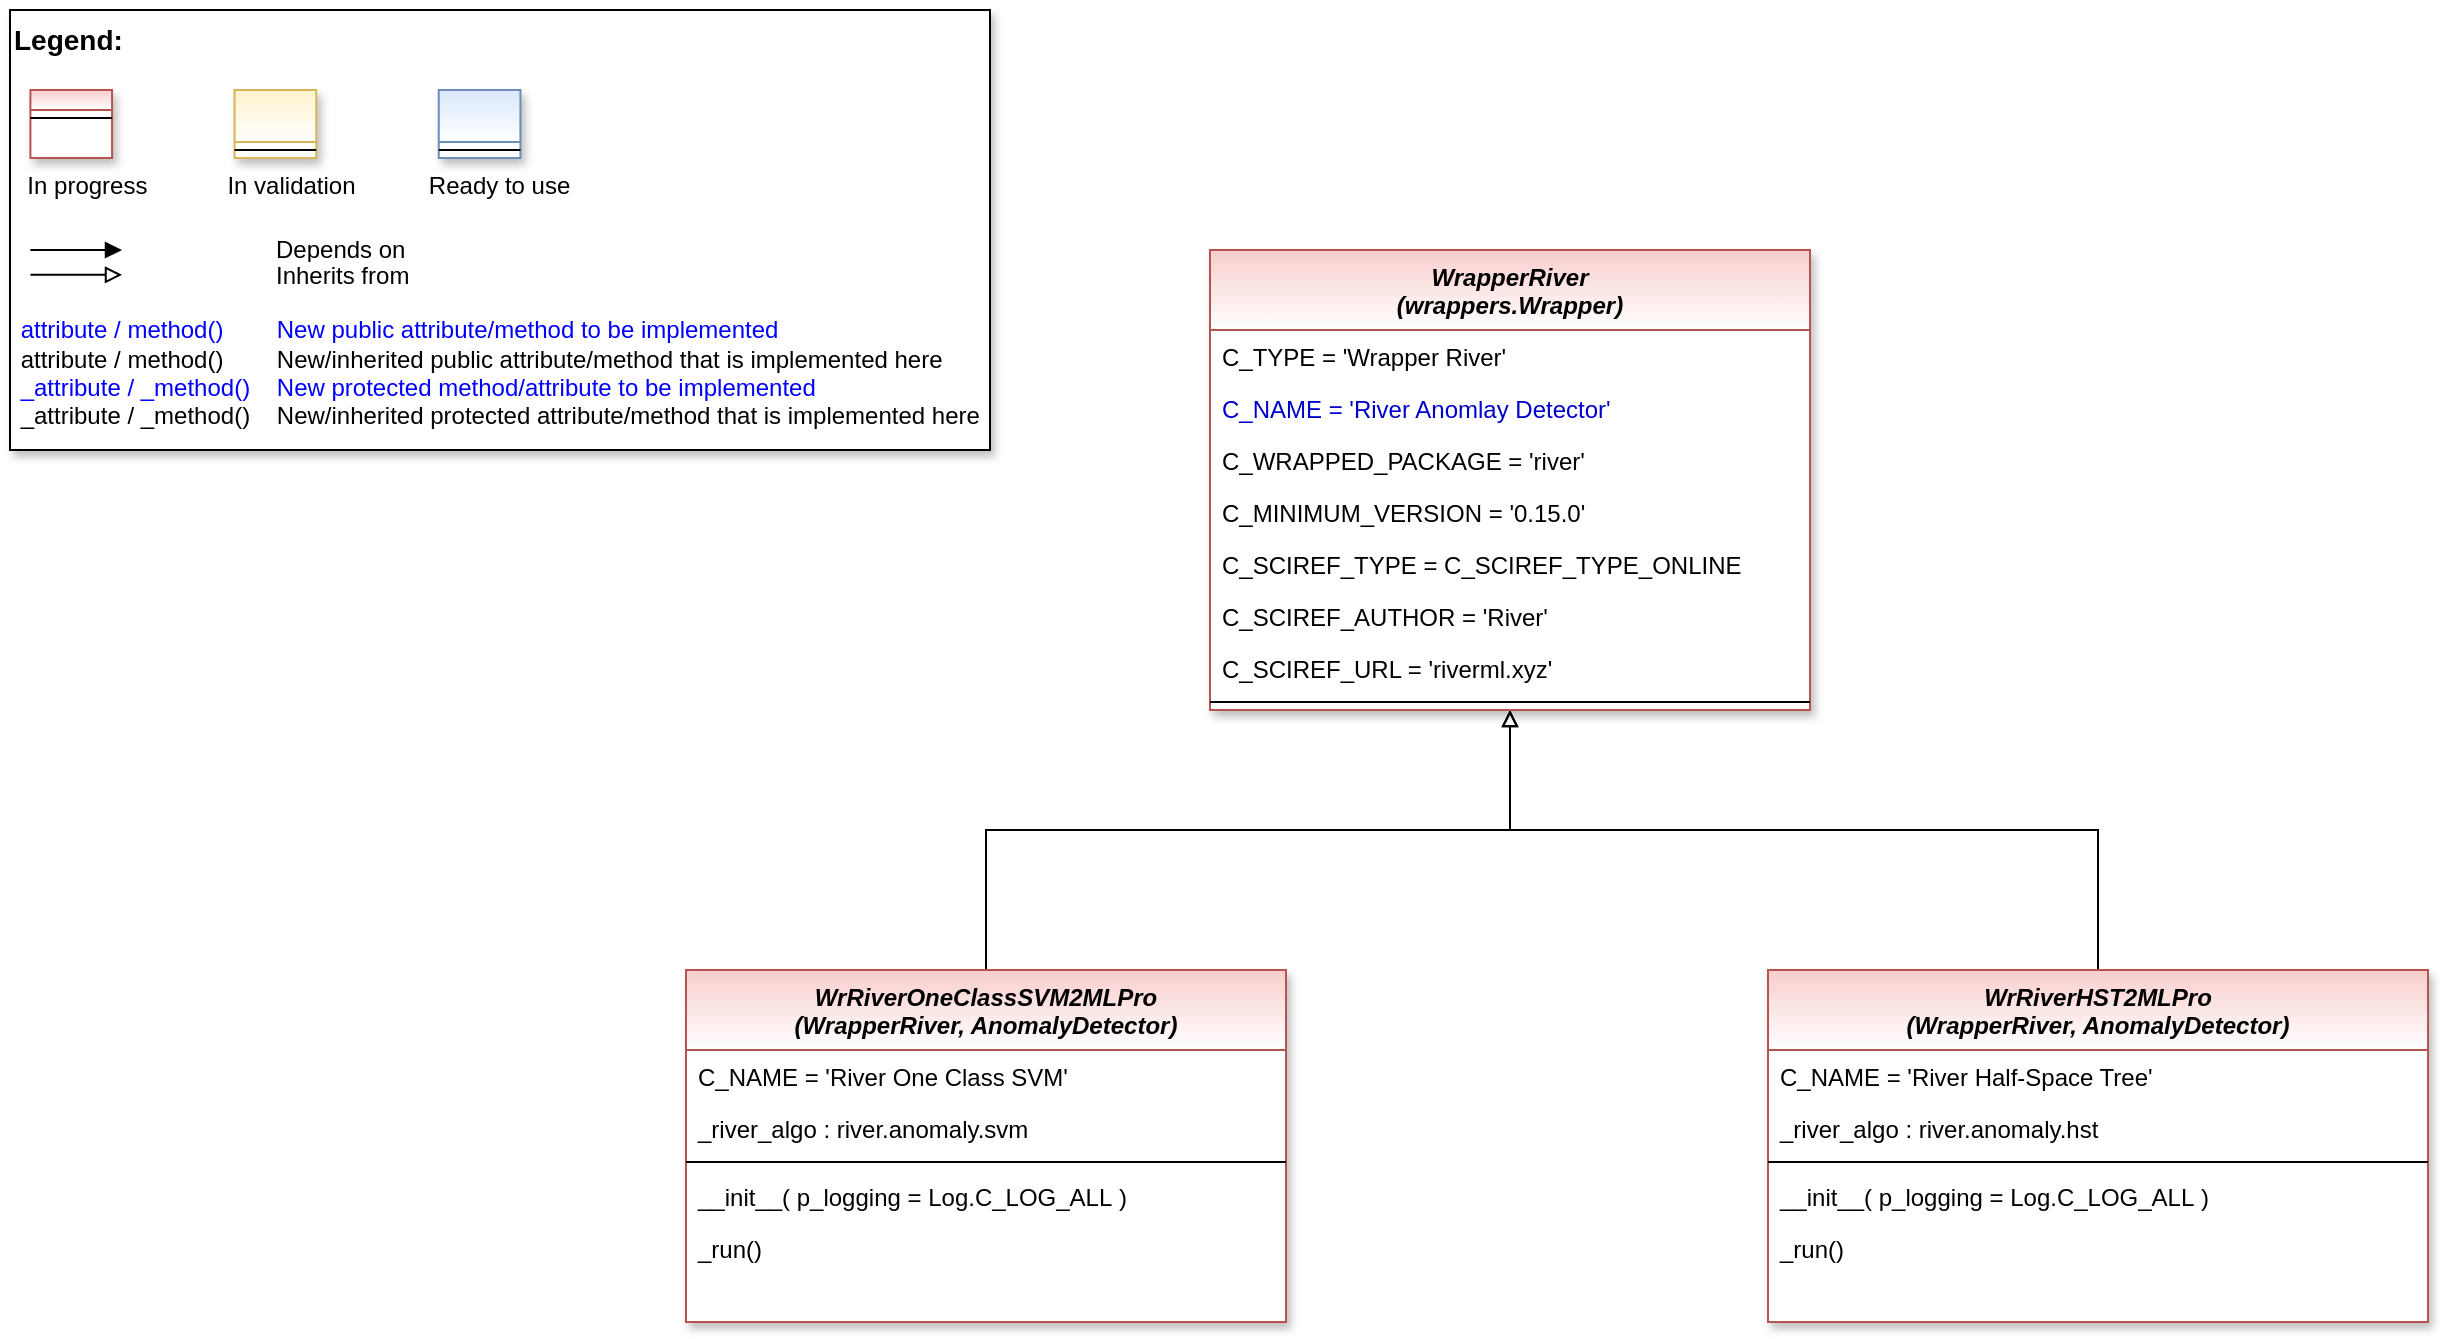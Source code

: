 <mxfile version="20.8.16" type="device"><diagram id="C5RBs43oDa-KdzZeNtuy" name="Page-1"><mxGraphModel dx="1594" dy="932" grid="1" gridSize="10" guides="1" tooltips="1" connect="1" arrows="1" fold="1" page="1" pageScale="1" pageWidth="2336" pageHeight="1654" math="0" shadow="0"><root><mxCell id="WIyWlLk6GJQsqaUBKTNV-0"/><mxCell id="WIyWlLk6GJQsqaUBKTNV-1" parent="WIyWlLk6GJQsqaUBKTNV-0"/><mxCell id="fcJVb3HREh7NScvAmxeq-0" value="" style="group" parent="WIyWlLk6GJQsqaUBKTNV-1" vertex="1" connectable="0"><mxGeometry x="40" y="40" width="490" height="220" as="geometry"/></mxCell><mxCell id="fcJVb3HREh7NScvAmxeq-1" value="&lt;font color=&quot;#000000&quot; size=&quot;1&quot;&gt;&lt;b style=&quot;font-size: 14px&quot;&gt;Legend:&lt;br&gt;&lt;/b&gt;&lt;/font&gt;&lt;br&gt;&lt;br&gt;&lt;br&gt;&lt;font color=&quot;#0000ff&quot; style=&quot;font-size: 6px&quot;&gt;&lt;br&gt;&lt;/font&gt;&lt;span style=&quot;color: rgb(0 , 0 , 0)&quot;&gt;&lt;font style=&quot;font-size: 4px&quot;&gt;&amp;nbsp; &amp;nbsp;&lt;/font&gt;&amp;nbsp;In progress&amp;nbsp; &amp;nbsp; &amp;nbsp; &amp;nbsp; &amp;nbsp; &amp;nbsp; In validation&amp;nbsp; &amp;nbsp; &amp;nbsp; &amp;nbsp; &amp;nbsp; &amp;nbsp;Ready to use&lt;/span&gt;&lt;font color=&quot;#000000&quot;&gt;&amp;nbsp;&lt;br&gt;&lt;/font&gt;&lt;font color=&quot;#0000ff&quot;&gt;&lt;br&gt;&lt;br&gt;&lt;br&gt;&lt;br&gt;&amp;nbsp;attribute / method()&amp;nbsp; &amp;nbsp; &amp;nbsp; &amp;nbsp; New public attribute/method to be implemented&lt;/font&gt;&lt;br&gt;&lt;font color=&quot;#000000&quot;&gt;&amp;nbsp;&lt;/font&gt;&lt;font color=&quot;#000000&quot;&gt;attribute / method()&lt;span&gt; &lt;/span&gt;&amp;nbsp; &amp;nbsp; &amp;nbsp; &amp;nbsp;New/inherited public attribute/method that is implemented here&lt;br&gt;&lt;/font&gt;&lt;font color=&quot;#0000ff&quot;&gt;&amp;nbsp;_attribute /&amp;nbsp;&lt;/font&gt;&lt;font color=&quot;#0000ff&quot;&gt;_method()&amp;nbsp; &amp;nbsp; New protected method/attribute to be implemented&lt;/font&gt;&lt;br&gt;&lt;font color=&quot;#000000&quot;&gt;&amp;nbsp;_attribute / _method()&amp;nbsp; &amp;nbsp; New/inherited protected attribute/method that is implemented here&lt;br&gt;&lt;/font&gt;&lt;font color=&quot;#000000&quot;&gt;&lt;br&gt;&lt;br&gt;&lt;br&gt;&lt;br&gt;&lt;br&gt;&lt;/font&gt;" style="text;html=1;align=left;verticalAlign=top;whiteSpace=wrap;rounded=0;fontColor=#006600;strokeColor=#000000;shadow=1;fillColor=#ffffff;" parent="fcJVb3HREh7NScvAmxeq-0" vertex="1"><mxGeometry width="490.0" height="220" as="geometry"/></mxCell><mxCell id="fcJVb3HREh7NScvAmxeq-2" value="Depends on" style="endArrow=block;html=1;labelPosition=right;verticalLabelPosition=middle;align=left;verticalAlign=middle;endFill=1;fontSize=12;" parent="fcJVb3HREh7NScvAmxeq-0" edge="1"><mxGeometry x="-1623.125" y="-2180" width="51.042" height="50" as="geometry"><mxPoint x="10.208" y="120.003" as="sourcePoint"/><mxPoint x="55.991" y="120.003" as="targetPoint"/><mxPoint x="98" as="offset"/><Array as="points"><mxPoint x="30.625" y="120"/></Array></mxGeometry></mxCell><mxCell id="fcJVb3HREh7NScvAmxeq-3" value="Inherits from" style="endArrow=block;html=1;labelPosition=right;verticalLabelPosition=middle;align=left;verticalAlign=middle;endFill=0;fontSize=12;" parent="fcJVb3HREh7NScvAmxeq-0" edge="1"><mxGeometry x="-1623.125" y="-2180" width="51.042" height="50" as="geometry"><mxPoint x="10.208" y="132.385" as="sourcePoint"/><mxPoint x="55.991" y="132.385" as="targetPoint"/><mxPoint x="98" y="1" as="offset"/></mxGeometry></mxCell><mxCell id="fcJVb3HREh7NScvAmxeq-4" value="" style="swimlane;fontStyle=3;align=center;verticalAlign=top;childLayout=stackLayout;horizontal=1;startSize=10;horizontalStack=0;resizeParent=1;resizeLast=0;collapsible=1;marginBottom=0;rounded=0;shadow=1;strokeWidth=1;fillColor=#f8cecc;strokeColor=#b85450;gradientColor=#ffffff;swimlaneFillColor=#ffffff;" parent="fcJVb3HREh7NScvAmxeq-0" vertex="1"><mxGeometry x="10.208" y="40" width="40.833" height="34" as="geometry"><mxRectangle x="230" y="140" width="160" height="26" as="alternateBounds"/></mxGeometry></mxCell><mxCell id="fcJVb3HREh7NScvAmxeq-5" value="" style="line;html=1;strokeWidth=1;align=left;verticalAlign=middle;spacingTop=-1;spacingLeft=3;spacingRight=3;rotatable=0;labelPosition=right;points=[];portConstraint=eastwest;" parent="fcJVb3HREh7NScvAmxeq-4" vertex="1"><mxGeometry y="10" width="40.833" height="8" as="geometry"/></mxCell><mxCell id="fcJVb3HREh7NScvAmxeq-6" value="" style="swimlane;fontStyle=3;align=center;verticalAlign=top;childLayout=stackLayout;horizontal=1;startSize=26;horizontalStack=0;resizeParent=1;resizeLast=0;collapsible=1;marginBottom=0;rounded=0;shadow=1;strokeWidth=1;fillColor=#fff2cc;strokeColor=#d6b656;gradientColor=#ffffff;swimlaneFillColor=#ffffff;" parent="fcJVb3HREh7NScvAmxeq-0" vertex="1"><mxGeometry x="112.292" y="40" width="40.833" height="34" as="geometry"><mxRectangle x="230" y="140" width="160" height="26" as="alternateBounds"/></mxGeometry></mxCell><mxCell id="fcJVb3HREh7NScvAmxeq-7" value="" style="line;html=1;strokeWidth=1;align=left;verticalAlign=middle;spacingTop=-1;spacingLeft=3;spacingRight=3;rotatable=0;labelPosition=right;points=[];portConstraint=eastwest;" parent="fcJVb3HREh7NScvAmxeq-6" vertex="1"><mxGeometry y="26" width="40.833" height="8" as="geometry"/></mxCell><mxCell id="fcJVb3HREh7NScvAmxeq-8" value="" style="swimlane;fontStyle=3;align=center;verticalAlign=top;childLayout=stackLayout;horizontal=1;startSize=26;horizontalStack=0;resizeParent=1;resizeLast=0;collapsible=1;marginBottom=0;rounded=0;shadow=1;strokeWidth=1;fillColor=#dae8fc;strokeColor=#6c8ebf;gradientColor=#ffffff;swimlaneFillColor=#ffffff;" parent="fcJVb3HREh7NScvAmxeq-0" vertex="1"><mxGeometry x="214.375" y="40" width="40.833" height="34" as="geometry"><mxRectangle x="230" y="140" width="160" height="26" as="alternateBounds"/></mxGeometry></mxCell><mxCell id="fcJVb3HREh7NScvAmxeq-9" value="" style="line;html=1;strokeWidth=1;align=left;verticalAlign=middle;spacingTop=-1;spacingLeft=3;spacingRight=3;rotatable=0;labelPosition=right;points=[];portConstraint=eastwest;" parent="fcJVb3HREh7NScvAmxeq-8" vertex="1"><mxGeometry y="26" width="40.833" height="8" as="geometry"/></mxCell><mxCell id="XWg1TdRboVxP77z7iQRp-18" style="edgeStyle=orthogonalEdgeStyle;rounded=0;orthogonalLoop=1;jettySize=auto;html=1;exitX=0.5;exitY=0;exitDx=0;exitDy=0;entryX=0.5;entryY=1;entryDx=0;entryDy=0;endArrow=block;endFill=0;" parent="WIyWlLk6GJQsqaUBKTNV-1" source="2FA-AZclAdWKTxUtMzAQ-14" target="HtcaCpfgHtZqOqSdgNxK-12" edge="1"><mxGeometry relative="1" as="geometry"><Array as="points"><mxPoint x="1084" y="450"/><mxPoint x="790" y="450"/></Array></mxGeometry></mxCell><mxCell id="2FA-AZclAdWKTxUtMzAQ-14" value="WrRiverHST2MLPro &#10;(WrapperRiver, AnomalyDetector)" style="swimlane;fontStyle=3;align=center;verticalAlign=top;childLayout=stackLayout;horizontal=1;startSize=40;horizontalStack=0;resizeParent=1;resizeLast=0;collapsible=1;marginBottom=0;rounded=0;shadow=1;strokeWidth=1;fillColor=#f8cecc;strokeColor=#b85450;swimlaneFillColor=#ffffff;gradientColor=#ffffff;" parent="WIyWlLk6GJQsqaUBKTNV-1" vertex="1"><mxGeometry x="919" y="520" width="330" height="176" as="geometry"><mxRectangle x="230" y="140" width="160" height="26" as="alternateBounds"/></mxGeometry></mxCell><mxCell id="2FA-AZclAdWKTxUtMzAQ-15" value="C_NAME = 'River Half-Space Tree'" style="text;align=left;verticalAlign=top;spacingLeft=4;spacingRight=4;overflow=hidden;rotatable=0;points=[[0,0.5],[1,0.5]];portConstraint=eastwest;fontColor=default;" parent="2FA-AZclAdWKTxUtMzAQ-14" vertex="1"><mxGeometry y="40" width="330" height="26" as="geometry"/></mxCell><mxCell id="2FA-AZclAdWKTxUtMzAQ-34" value="_river_algo : river.anomaly.hst" style="text;align=left;verticalAlign=top;spacingLeft=4;spacingRight=4;overflow=hidden;rotatable=0;points=[[0,0.5],[1,0.5]];portConstraint=eastwest;fontColor=default;" parent="2FA-AZclAdWKTxUtMzAQ-14" vertex="1"><mxGeometry y="66" width="330" height="26" as="geometry"/></mxCell><mxCell id="2FA-AZclAdWKTxUtMzAQ-25" value="" style="line;html=1;strokeWidth=1;align=left;verticalAlign=middle;spacingTop=-1;spacingLeft=3;spacingRight=3;rotatable=0;labelPosition=right;points=[];portConstraint=eastwest;" parent="2FA-AZclAdWKTxUtMzAQ-14" vertex="1"><mxGeometry y="92" width="330" height="8" as="geometry"/></mxCell><mxCell id="g8e8EDbSMi_zW1nVY8kc-1" value="__init__( p_logging = Log.C_LOG_ALL )" style="text;align=left;verticalAlign=top;spacingLeft=4;spacingRight=4;overflow=hidden;rotatable=0;points=[[0,0.5],[1,0.5]];portConstraint=eastwest;fontColor=default;" vertex="1" parent="2FA-AZclAdWKTxUtMzAQ-14"><mxGeometry y="100" width="330" height="26" as="geometry"/></mxCell><mxCell id="HtcaCpfgHtZqOqSdgNxK-9" value="_run()" style="text;align=left;verticalAlign=top;spacingLeft=4;spacingRight=4;overflow=hidden;rotatable=0;points=[[0,0.5],[1,0.5]];portConstraint=eastwest;fontColor=default;" parent="2FA-AZclAdWKTxUtMzAQ-14" vertex="1"><mxGeometry y="126" width="330" height="50" as="geometry"/></mxCell><mxCell id="HtcaCpfgHtZqOqSdgNxK-38" style="edgeStyle=orthogonalEdgeStyle;rounded=0;orthogonalLoop=1;jettySize=auto;html=1;fontColor=default;endArrow=block;endFill=0;exitX=0.5;exitY=0;exitDx=0;exitDy=0;" parent="WIyWlLk6GJQsqaUBKTNV-1" source="HtcaCpfgHtZqOqSdgNxK-0" target="HtcaCpfgHtZqOqSdgNxK-12" edge="1"><mxGeometry relative="1" as="geometry"><Array as="points"><mxPoint x="528" y="450"/><mxPoint x="790" y="450"/></Array><mxPoint x="420" y="490" as="sourcePoint"/></mxGeometry></mxCell><mxCell id="HtcaCpfgHtZqOqSdgNxK-0" value="WrRiverOneClassSVM2MLPro&#10;(WrapperRiver, AnomalyDetector)" style="swimlane;fontStyle=3;align=center;verticalAlign=top;childLayout=stackLayout;horizontal=1;startSize=40;horizontalStack=0;resizeParent=1;resizeLast=0;collapsible=1;marginBottom=0;rounded=0;shadow=1;strokeWidth=1;fillColor=#f8cecc;strokeColor=#b85450;swimlaneFillColor=#ffffff;gradientColor=#ffffff;" parent="WIyWlLk6GJQsqaUBKTNV-1" vertex="1"><mxGeometry x="378" y="520" width="300" height="176" as="geometry"><mxRectangle x="230" y="140" width="160" height="26" as="alternateBounds"/></mxGeometry></mxCell><mxCell id="HtcaCpfgHtZqOqSdgNxK-2" value="C_NAME = 'River One Class SVM'" style="text;align=left;verticalAlign=top;spacingLeft=4;spacingRight=4;overflow=hidden;rotatable=0;points=[[0,0.5],[1,0.5]];portConstraint=eastwest;fontColor=default;" parent="HtcaCpfgHtZqOqSdgNxK-0" vertex="1"><mxGeometry y="40" width="300" height="26" as="geometry"/></mxCell><mxCell id="g8e8EDbSMi_zW1nVY8kc-0" value="_river_algo : river.anomaly.svm" style="text;align=left;verticalAlign=top;spacingLeft=4;spacingRight=4;overflow=hidden;rotatable=0;points=[[0,0.5],[1,0.5]];portConstraint=eastwest;fontColor=default;" vertex="1" parent="HtcaCpfgHtZqOqSdgNxK-0"><mxGeometry y="66" width="300" height="26" as="geometry"/></mxCell><mxCell id="HtcaCpfgHtZqOqSdgNxK-7" value="" style="line;html=1;strokeWidth=1;align=left;verticalAlign=middle;spacingTop=-1;spacingLeft=3;spacingRight=3;rotatable=0;labelPosition=right;points=[];portConstraint=eastwest;" parent="HtcaCpfgHtZqOqSdgNxK-0" vertex="1"><mxGeometry y="92" width="300" height="8" as="geometry"/></mxCell><mxCell id="HtcaCpfgHtZqOqSdgNxK-8" value="__init__( p_logging = Log.C_LOG_ALL )" style="text;align=left;verticalAlign=top;spacingLeft=4;spacingRight=4;overflow=hidden;rotatable=0;points=[[0,0.5],[1,0.5]];portConstraint=eastwest;fontColor=default;" parent="HtcaCpfgHtZqOqSdgNxK-0" vertex="1"><mxGeometry y="100" width="300" height="26" as="geometry"/></mxCell><mxCell id="g8e8EDbSMi_zW1nVY8kc-2" value="_run()" style="text;align=left;verticalAlign=top;spacingLeft=4;spacingRight=4;overflow=hidden;rotatable=0;points=[[0,0.5],[1,0.5]];portConstraint=eastwest;fontColor=default;" vertex="1" parent="HtcaCpfgHtZqOqSdgNxK-0"><mxGeometry y="126" width="300" height="50" as="geometry"/></mxCell><mxCell id="HtcaCpfgHtZqOqSdgNxK-12" value="WrapperRiver &#10;(wrappers.Wrapper)" style="swimlane;fontStyle=3;align=center;verticalAlign=top;childLayout=stackLayout;horizontal=1;startSize=40;horizontalStack=0;resizeParent=1;resizeLast=0;collapsible=1;marginBottom=0;rounded=0;shadow=1;strokeWidth=1;fillColor=#f8cecc;strokeColor=#b85450;swimlaneFillColor=#ffffff;gradientColor=#ffffff;" parent="WIyWlLk6GJQsqaUBKTNV-1" vertex="1"><mxGeometry x="640" y="160" width="300" height="230" as="geometry"><mxRectangle x="640" y="160" width="160" height="26" as="alternateBounds"/></mxGeometry></mxCell><mxCell id="HtcaCpfgHtZqOqSdgNxK-24" value="C_TYPE = 'Wrapper River'" style="text;align=left;verticalAlign=top;spacingLeft=4;spacingRight=4;overflow=hidden;rotatable=0;points=[[0,0.5],[1,0.5]];portConstraint=eastwest;fontColor=default;" parent="HtcaCpfgHtZqOqSdgNxK-12" vertex="1"><mxGeometry y="40" width="300" height="26" as="geometry"/></mxCell><mxCell id="HtcaCpfgHtZqOqSdgNxK-14" value="C_NAME = 'River Anomlay Detector'" style="text;align=left;verticalAlign=top;spacingLeft=4;spacingRight=4;overflow=hidden;rotatable=0;points=[[0,0.5],[1,0.5]];portConstraint=eastwest;fontColor=#0000CC;" parent="HtcaCpfgHtZqOqSdgNxK-12" vertex="1"><mxGeometry y="66" width="300" height="26" as="geometry"/></mxCell><mxCell id="HtcaCpfgHtZqOqSdgNxK-15" value="C_WRAPPED_PACKAGE = 'river'" style="text;align=left;verticalAlign=top;spacingLeft=4;spacingRight=4;overflow=hidden;rotatable=0;points=[[0,0.5],[1,0.5]];portConstraint=eastwest;fontColor=default;" parent="HtcaCpfgHtZqOqSdgNxK-12" vertex="1"><mxGeometry y="92" width="300" height="26" as="geometry"/></mxCell><mxCell id="HtcaCpfgHtZqOqSdgNxK-16" value="C_MINIMUM_VERSION = '0.15.0'" style="text;align=left;verticalAlign=top;spacingLeft=4;spacingRight=4;overflow=hidden;rotatable=0;points=[[0,0.5],[1,0.5]];portConstraint=eastwest;fontColor=default;" parent="HtcaCpfgHtZqOqSdgNxK-12" vertex="1"><mxGeometry y="118" width="300" height="26" as="geometry"/></mxCell><mxCell id="HtcaCpfgHtZqOqSdgNxK-25" value="C_SCIREF_TYPE = C_SCIREF_TYPE_ONLINE" style="text;align=left;verticalAlign=top;spacingLeft=4;spacingRight=4;overflow=hidden;rotatable=0;points=[[0,0.5],[1,0.5]];portConstraint=eastwest;fontColor=default;" parent="HtcaCpfgHtZqOqSdgNxK-12" vertex="1"><mxGeometry y="144" width="300" height="26" as="geometry"/></mxCell><mxCell id="HtcaCpfgHtZqOqSdgNxK-26" value="C_SCIREF_AUTHOR = 'River'" style="text;align=left;verticalAlign=top;spacingLeft=4;spacingRight=4;overflow=hidden;rotatable=0;points=[[0,0.5],[1,0.5]];portConstraint=eastwest;fontColor=default;" parent="HtcaCpfgHtZqOqSdgNxK-12" vertex="1"><mxGeometry y="170" width="300" height="26" as="geometry"/></mxCell><mxCell id="HtcaCpfgHtZqOqSdgNxK-27" value="C_SCIREF_URL = 'riverml.xyz'" style="text;align=left;verticalAlign=top;spacingLeft=4;spacingRight=4;overflow=hidden;rotatable=0;points=[[0,0.5],[1,0.5]];portConstraint=eastwest;fontColor=default;" parent="HtcaCpfgHtZqOqSdgNxK-12" vertex="1"><mxGeometry y="196" width="300" height="26" as="geometry"/></mxCell><mxCell id="HtcaCpfgHtZqOqSdgNxK-19" value="" style="line;html=1;strokeWidth=1;align=left;verticalAlign=middle;spacingTop=-1;spacingLeft=3;spacingRight=3;rotatable=0;labelPosition=right;points=[];portConstraint=eastwest;" parent="HtcaCpfgHtZqOqSdgNxK-12" vertex="1"><mxGeometry y="222" width="300" height="8" as="geometry"/></mxCell></root></mxGraphModel></diagram></mxfile>